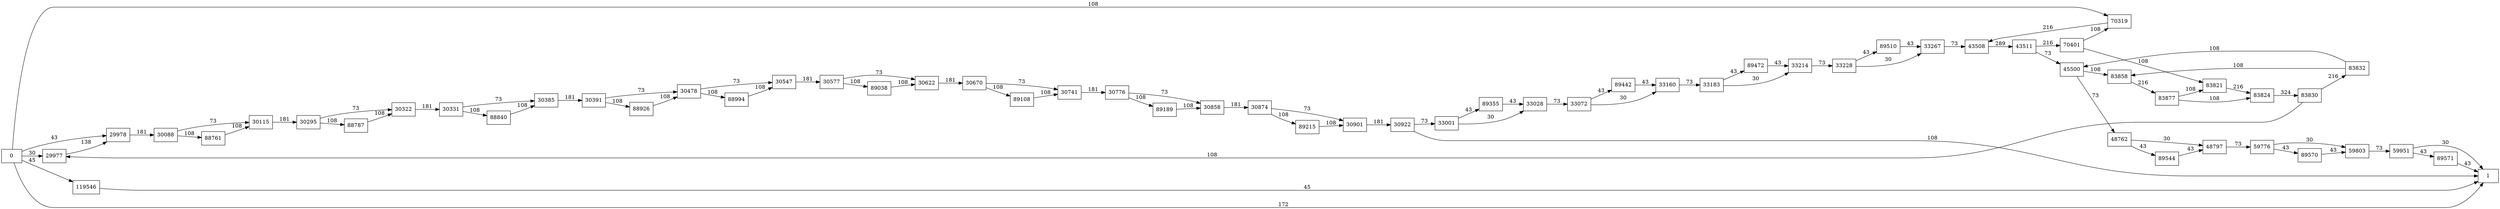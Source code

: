 digraph {
	graph [rankdir=LR]
	node [shape=rectangle]
	29977 -> 29978 [label=138]
	29978 -> 30088 [label=181]
	30088 -> 30115 [label=73]
	30088 -> 88761 [label=108]
	30115 -> 30295 [label=181]
	30295 -> 30322 [label=73]
	30295 -> 88787 [label=108]
	30322 -> 30331 [label=181]
	30331 -> 30385 [label=73]
	30331 -> 88840 [label=108]
	30385 -> 30391 [label=181]
	30391 -> 30478 [label=73]
	30391 -> 88926 [label=108]
	30478 -> 30547 [label=73]
	30478 -> 88994 [label=108]
	30547 -> 30577 [label=181]
	30577 -> 30622 [label=73]
	30577 -> 89038 [label=108]
	30622 -> 30670 [label=181]
	30670 -> 30741 [label=73]
	30670 -> 89108 [label=108]
	30741 -> 30776 [label=181]
	30776 -> 30858 [label=73]
	30776 -> 89189 [label=108]
	30858 -> 30874 [label=181]
	30874 -> 30901 [label=73]
	30874 -> 89215 [label=108]
	30901 -> 30922 [label=181]
	30922 -> 33001 [label=73]
	30922 -> 1 [label=108]
	33001 -> 33028 [label=30]
	33001 -> 89355 [label=43]
	33028 -> 33072 [label=73]
	33072 -> 33160 [label=30]
	33072 -> 89442 [label=43]
	33160 -> 33183 [label=73]
	33183 -> 33214 [label=30]
	33183 -> 89472 [label=43]
	33214 -> 33228 [label=73]
	33228 -> 33267 [label=30]
	33228 -> 89510 [label=43]
	33267 -> 43508 [label=73]
	43508 -> 43511 [label=289]
	43511 -> 45500 [label=73]
	43511 -> 70401 [label=216]
	45500 -> 48762 [label=73]
	45500 -> 83858 [label=108]
	48762 -> 48797 [label=30]
	48762 -> 89544 [label=43]
	48797 -> 59776 [label=73]
	59776 -> 59803 [label=30]
	59776 -> 89570 [label=43]
	59803 -> 59951 [label=73]
	59951 -> 89571 [label=43]
	59951 -> 1 [label=30]
	70319 -> 43508 [label=216]
	70401 -> 70319 [label=108]
	70401 -> 83821 [label=108]
	83821 -> 83824 [label=216]
	83824 -> 83830 [label=324]
	83830 -> 83832 [label=216]
	83830 -> 29977 [label=108]
	83832 -> 45500 [label=108]
	83832 -> 83858 [label=108]
	83858 -> 83877 [label=216]
	83877 -> 83821 [label=108]
	83877 -> 83824 [label=108]
	88761 -> 30115 [label=108]
	88787 -> 30322 [label=108]
	88840 -> 30385 [label=108]
	88926 -> 30478 [label=108]
	88994 -> 30547 [label=108]
	89038 -> 30622 [label=108]
	89108 -> 30741 [label=108]
	89189 -> 30858 [label=108]
	89215 -> 30901 [label=108]
	89355 -> 33028 [label=43]
	89442 -> 33160 [label=43]
	89472 -> 33214 [label=43]
	89510 -> 33267 [label=43]
	89544 -> 48797 [label=43]
	89570 -> 59803 [label=43]
	89571 -> 1 [label=43]
	119546 -> 1 [label=45]
	0 -> 29977 [label=30]
	0 -> 29978 [label=43]
	0 -> 1 [label=172]
	0 -> 70319 [label=108]
	0 -> 119546 [label=45]
}
